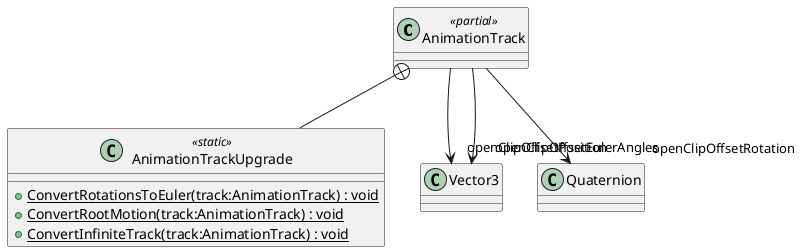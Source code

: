 @startuml
class AnimationTrack <<partial>> {
}
class AnimationTrackUpgrade <<static>> {
    + {static} ConvertRotationsToEuler(track:AnimationTrack) : void
    + {static} ConvertRootMotion(track:AnimationTrack) : void
    + {static} ConvertInfiniteTrack(track:AnimationTrack) : void
}
AnimationTrack --> "openClipOffsetPosition" Vector3
AnimationTrack --> "openClipOffsetRotation" Quaternion
AnimationTrack --> "openClipOffsetEulerAngles" Vector3
AnimationTrack +-- AnimationTrackUpgrade
@enduml
